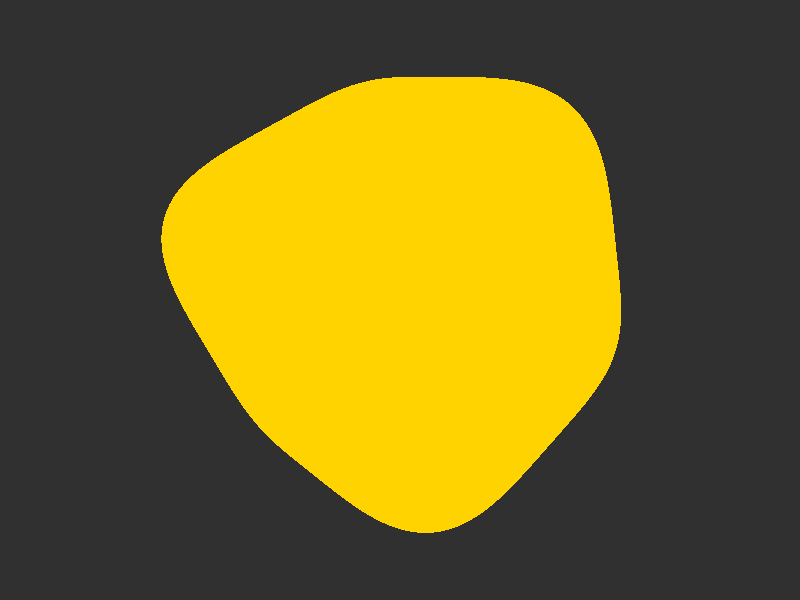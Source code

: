 // This work is licensed under the Creative Commons Attribution 3.0 Unported License.
// To view a copy of this license, visit http://creativecommons.org/licenses/by/3.0/
// or send a letter to Creative Commons, 444 Castro Street, Suite 900, Mountain View,
// California, 94041, USA.

// Persistence Of Vision raytracer version 3.5 sample file.
//
// -w320 -h240
// -w800 -h600 +a0.3

// Sample quartic file
// by Alexander Enzmann

#version  3.7;
global_settings { 
  assumed_gamma 1.0
}

#include "shapes.inc"
#include "colors.inc"
#include "textures.inc"

// a cubic shape, like a cube with smoothed edges in appearance
quartic {
  < 1.0,  0.0,  0.0,   0.0,    0.0,  0.0,  0.0,  0.0,  0.0,   0.0,
    0.0,  0.0,  0.0,   0.0,    0.0,  0.0,  0.0,  0.0,  0.0,   0.0,
    1.0,  0.0,  0.0,   0.0,    0.0,  0.0,  0.0,  0.0,  0.0,   0.0,
    1.0,  0.0,  0.0,   0.0, -1000.0 >
    rotate <20.0, 40.0, 30.0>

   texture {
      pigment { color rgb<1,0.65,0.0> }
      finish {
         phong 1.0
         phong_size 50
        // ambient 0.2
        // diffuse 0.8
      }
   } 
   scale 1.25
   rotate -45*x
   translate <0,0,20>
}

// Put down checkered floor
/*
plane {
   y, -20.0
   texture {
      pigment {
         checker colour NavyBlue colour MidnightBlue
         scale 20.0
      }
      finish {
         ambient 0.8
         diffuse 0.2
      }
   }
}
*/

camera {
   angle 65
   location  <0.0, 2.0, -5.0>
   right     x*image_width/image_height
   look_at   <0.0, 1.5,   0.0>
}

light_source { <50, 100, 0> colour White }

light_source { <-200, 30, -300> colour White }

background { color rgb<1,1,1>*0.03 } 

